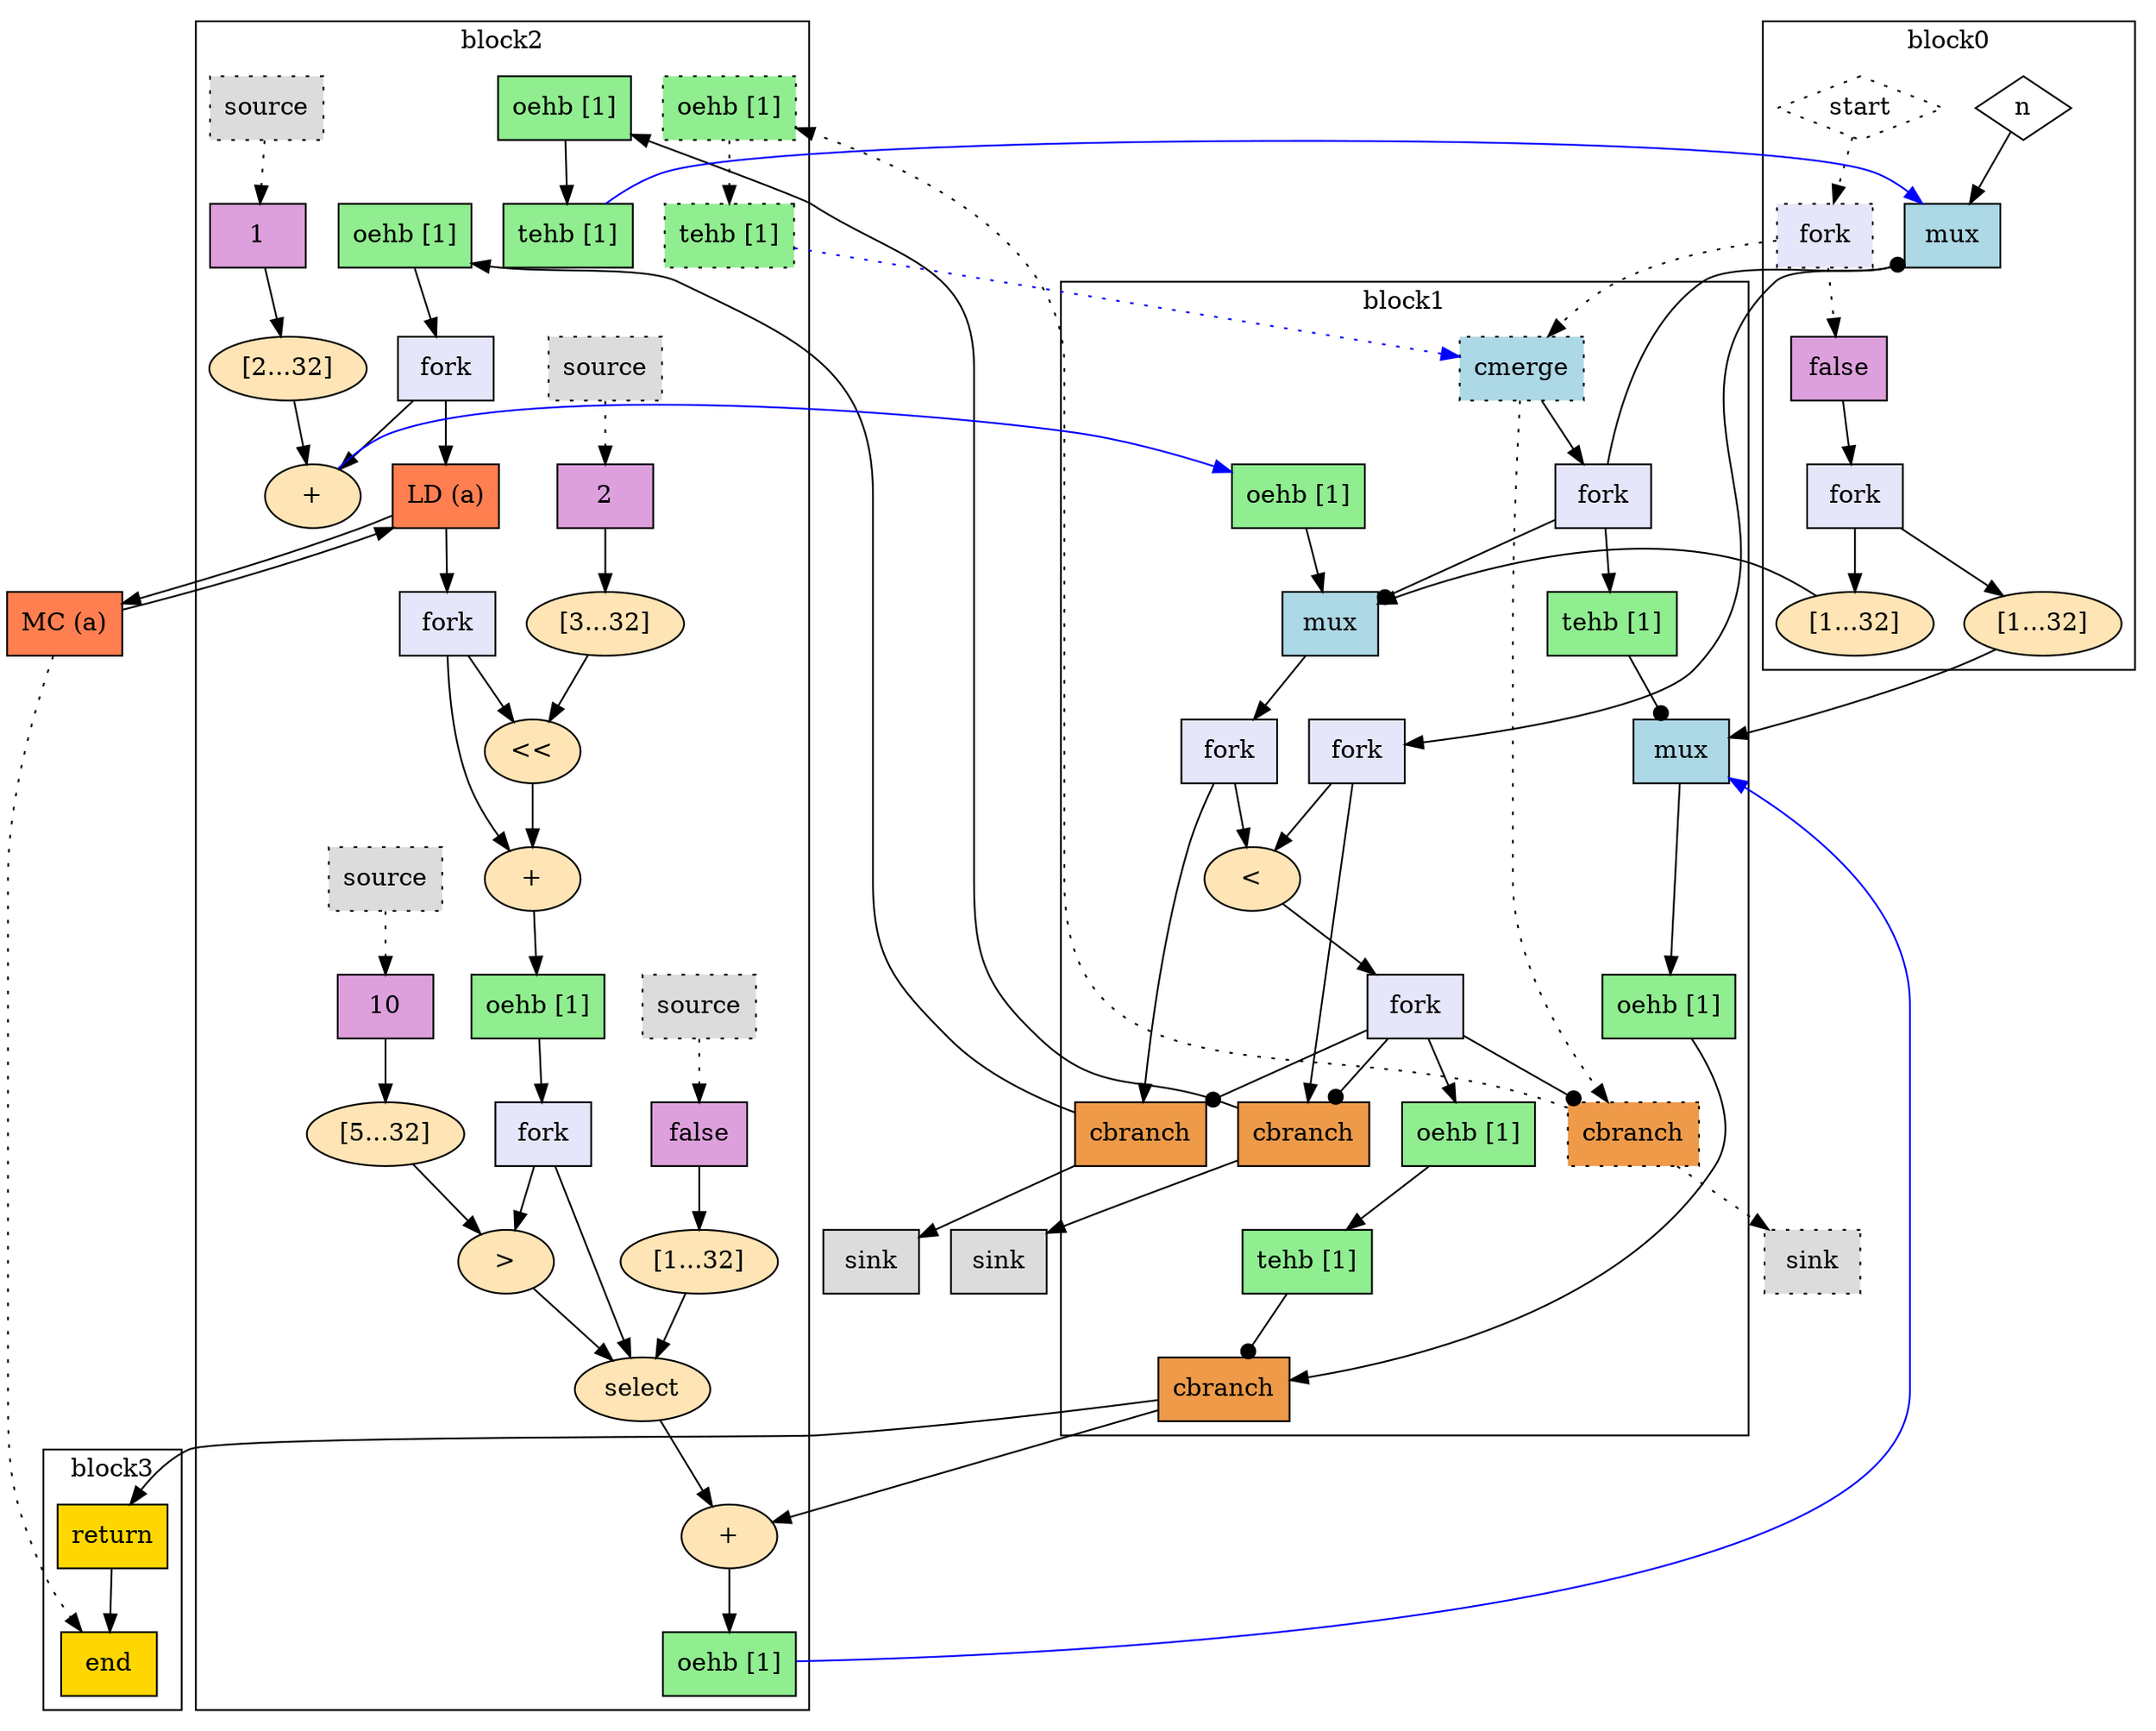 Digraph G {
  splines=spline;
  compound=true; // Allow edges between clusters
  // Units/Channels in BB 0
  subgraph "cluster0" {
    label="block0"
    // Units from function arguments
    "n" [mlir_op="handshake.func", shape=diamond, label="n", style="solid", ]
    "start" [mlir_op="handshake.func", shape=diamond, label="start", style="dotted", ]
    // Units in BB 0
    "fork0" [mlir_op="handshake.fork", label="fork", fillcolor=lavender, shape="box", style="filled, dotted", ]
    "constant0" [mlir_op="handshake.constant", label="false", fillcolor=plum, shape="box", style="filled", ]
    "fork1" [mlir_op="handshake.fork", label="fork", fillcolor=lavender, shape="box", style="filled", ]
    "extsi5" [mlir_op="arith.extsi", label="[1...32]", fillcolor=moccasin, shape="oval", style="filled", ]
    "extsi6" [mlir_op="arith.extsi", label="[1...32]", fillcolor=moccasin, shape="oval", style="filled", ]
    // Channels from function arguments
    "n" -> "mux2" [style="solid", dir="both", arrowtail="none", arrowhead="normal", ]
    "start" -> "fork0" [style="dotted", dir="both", arrowtail="none", arrowhead="normal", ]
    // Channels in BB 0
    "fork0" -> "constant0" [style="dotted", dir="both", arrowtail="none", arrowhead="normal", ]
    "constant0" -> "fork1" [style="solid", dir="both", arrowtail="none", arrowhead="normal", ]
    "fork1" -> "extsi5" [style="solid", dir="both", arrowtail="none", arrowhead="normal", ]
    "fork1" -> "extsi6" [style="solid", dir="both", arrowtail="none", arrowhead="normal", ]
  }
  // Units/Channels in BB 1
  subgraph "cluster1" {
    label="block1"
    // Units in BB 1
    "oehb7" [mlir_op="handshake.oehb", label="oehb [1]", fillcolor=lightgreen, shape="box", style="filled", ]
    "mux0" [mlir_op="handshake.mux", label="mux", fillcolor=lightblue, shape="box", style="filled", ]
    "fork2" [mlir_op="handshake.fork", label="fork", fillcolor=lavender, shape="box", style="filled", ]
    "tehb0" [mlir_op="handshake.tehb", label="tehb [1]", fillcolor=lightgreen, shape="box", style="filled", ]
    "mux1" [mlir_op="handshake.mux", label="mux", fillcolor=lightblue, shape="box", style="filled", ]
    "mux2" [mlir_op="handshake.mux", label="mux", fillcolor=lightblue, shape="box", style="filled", ]
    "fork3" [mlir_op="handshake.fork", label="fork", fillcolor=lavender, shape="box", style="filled", ]
    "control_merge3" [mlir_op="handshake.control_merge", label="cmerge", fillcolor=lightblue, shape="box", style="filled, dotted", ]
    "fork4" [mlir_op="handshake.fork", label="fork", fillcolor=lavender, shape="box", style="filled", ]
    "cmpi1" [mlir_op="arith.cmpi<", label="<", fillcolor=moccasin, shape="oval", style="filled", ]
    "fork5" [mlir_op="handshake.fork", label="fork", fillcolor=lavender, shape="box", style="filled", ]
    "cond_br1" [mlir_op="handshake.cond_br", label="cbranch", fillcolor=tan2, shape="box", style="filled", ]
    "cond_br2" [mlir_op="handshake.cond_br", label="cbranch", fillcolor=tan2, shape="box", style="filled", ]
    "oehb0" [mlir_op="handshake.oehb", label="oehb [1]", fillcolor=lightgreen, shape="box", style="filled", ]
    "oehb1" [mlir_op="handshake.oehb", label="oehb [1]", fillcolor=lightgreen, shape="box", style="filled", ]
    "tehb1" [mlir_op="handshake.tehb", label="tehb [1]", fillcolor=lightgreen, shape="box", style="filled", ]
    "cond_br3" [mlir_op="handshake.cond_br", label="cbranch", fillcolor=tan2, shape="box", style="filled", ]
    "cond_br4" [mlir_op="handshake.cond_br", label="cbranch", fillcolor=tan2, shape="box", style="filled, dotted", ]
    // Channels in BB 1
    "oehb7" -> "mux0" [style="solid", dir="both", arrowtail="none", arrowhead="normal", ]
    "mux0" -> "fork2" [style="solid", dir="both", arrowtail="none", arrowhead="normal", ]
    "fork2" -> "cond_br2" [style="solid", dir="both", arrowtail="none", arrowhead="normal", ]
    "fork2" -> "cmpi1" [style="solid", dir="both", arrowtail="none", arrowhead="normal", ]
    "tehb0" -> "mux1" [style="solid", dir="both", arrowtail="none", arrowhead="dot", ]
    "mux1" -> "oehb0" [style="solid", dir="both", arrowtail="none", arrowhead="normal", ]
    "mux2" -> "fork3" [style="solid", dir="both", arrowtail="none", arrowhead="normal", ]
    "fork3" -> "cond_br1" [style="solid", dir="both", arrowtail="none", arrowhead="normal", ]
    "fork3" -> "cmpi1" [style="solid", dir="both", arrowtail="none", arrowhead="normal", ]
    "control_merge3" -> "cond_br4" [style="dotted", dir="both", arrowtail="none", arrowhead="normal", ]
    "control_merge3" -> "fork4" [style="solid", dir="both", arrowtail="none", arrowhead="normal", ]
    "fork4" -> "mux2" [style="solid", dir="both", arrowtail="none", arrowhead="dot", ]
    "fork4" -> "tehb0" [style="solid", dir="both", arrowtail="none", arrowhead="normal", ]
    "fork4" -> "mux0" [style="solid", dir="both", arrowtail="none", arrowhead="dot", ]
    "cmpi1" -> "fork5" [style="solid", dir="both", arrowtail="none", arrowhead="normal", ]
    "fork5" -> "cond_br4" [style="solid", dir="both", arrowtail="none", arrowhead="dot", ]
    "fork5" -> "oehb1" [style="solid", dir="both", arrowtail="none", arrowhead="normal", ]
    "fork5" -> "cond_br2" [style="solid", dir="both", arrowtail="none", arrowhead="dot", ]
    "fork5" -> "cond_br1" [style="solid", dir="both", arrowtail="none", arrowhead="dot", ]
    "oehb0" -> "cond_br3" [style="solid", dir="both", arrowtail="none", arrowhead="normal", ]
    "oehb1" -> "tehb1" [style="solid", dir="both", arrowtail="none", arrowhead="normal", ]
    "tehb1" -> "cond_br3" [style="solid", dir="both", arrowtail="none", arrowhead="dot", ]
  }
  // Units/Channels in BB 2
  subgraph "cluster2" {
    label="block2"
    // Units in BB 2
    "oehb2" [mlir_op="handshake.oehb", label="oehb [1]", fillcolor=lightgreen, shape="box", style="filled", ]
    "tehb2" [mlir_op="handshake.tehb", label="tehb [1]", fillcolor=lightgreen, shape="box", style="filled", ]
    "oehb3" [mlir_op="handshake.oehb", label="oehb [1]", fillcolor=lightgreen, shape="box", style="filled", ]
    "fork6" [mlir_op="handshake.fork", label="fork", fillcolor=lavender, shape="box", style="filled", ]
    "oehb4" [mlir_op="handshake.oehb", label="oehb [1]", fillcolor=lightgreen, shape="box", style="filled, dotted", ]
    "tehb3" [mlir_op="handshake.tehb", label="tehb [1]", fillcolor=lightgreen, shape="box", style="filled, dotted", ]
    "source0" [mlir_op="handshake.source", label="source", fillcolor=gainsboro, shape="box", style="filled, dotted", ]
    "constant4" [mlir_op="handshake.constant", label="1", fillcolor=plum, shape="box", style="filled", ]
    "extsi1" [mlir_op="arith.extsi", label="[2...32]", fillcolor=moccasin, shape="oval", style="filled", ]
    "source1" [mlir_op="handshake.source", label="source", fillcolor=gainsboro, shape="box", style="filled, dotted", ]
    "constant9" [mlir_op="handshake.constant", label="10", fillcolor=plum, shape="box", style="filled", ]
    "extsi2" [mlir_op="arith.extsi", label="[5...32]", fillcolor=moccasin, shape="oval", style="filled", ]
    "source2" [mlir_op="handshake.source", label="source", fillcolor=gainsboro, shape="box", style="filled, dotted", ]
    "constant10" [mlir_op="handshake.constant", label="false", fillcolor=plum, shape="box", style="filled", ]
    "extsi3" [mlir_op="arith.extsi", label="[1...32]", fillcolor=moccasin, shape="oval", style="filled", ]
    "source3" [mlir_op="handshake.source", label="source", fillcolor=gainsboro, shape="box", style="filled, dotted", ]
    "constant11" [mlir_op="handshake.constant", label="2", fillcolor=plum, shape="box", style="filled", ]
    "extsi4" [mlir_op="arith.extsi", label="[3...32]", fillcolor=moccasin, shape="oval", style="filled", ]
    "mc_load0" [mlir_op="handshake.mc_load", label="LD (a)", fillcolor=coral, shape="box", style="filled", ]
    "fork7" [mlir_op="handshake.fork", label="fork", fillcolor=lavender, shape="box", style="filled", ]
    "shli0" [mlir_op="arith.shli", label="<<", fillcolor=moccasin, shape="oval", style="filled", ]
    "addi2" [mlir_op="arith.addi", label="+", fillcolor=moccasin, shape="oval", style="filled", ]
    "oehb5" [mlir_op="handshake.oehb", label="oehb [1]", fillcolor=lightgreen, shape="box", style="filled", ]
    "fork8" [mlir_op="handshake.fork", label="fork", fillcolor=lavender, shape="box", style="filled", ]
    "cmpi0" [mlir_op="arith.cmpi>", label=">", fillcolor=moccasin, shape="oval", style="filled", ]
    "select0" [mlir_op="arith.select", label="select", fillcolor=moccasin, shape="oval", style="filled", ]
    "addi1" [mlir_op="arith.addi", label="+", fillcolor=moccasin, shape="oval", style="filled", ]
    "addi0" [mlir_op="arith.addi", label="+", fillcolor=moccasin, shape="oval", style="filled", ]
    "oehb6" [mlir_op="handshake.oehb", label="oehb [1]", fillcolor=lightgreen, shape="box", style="filled", ]
    // Channels in BB 2
    "oehb2" -> "tehb2" [style="solid", dir="both", arrowtail="none", arrowhead="normal", ]
    "oehb3" -> "fork6" [style="solid", dir="both", arrowtail="none", arrowhead="normal", ]
    "fork6" -> "addi0" [style="solid", dir="both", arrowtail="none", arrowhead="normal", ]
    "fork6" -> "mc_load0" [style="solid", dir="both", arrowtail="none", arrowhead="normal", ]
    "oehb4" -> "tehb3" [style="dotted", dir="both", arrowtail="none", arrowhead="normal", ]
    "source0" -> "constant4" [style="dotted", dir="both", arrowtail="none", arrowhead="normal", ]
    "constant4" -> "extsi1" [style="solid", dir="both", arrowtail="none", arrowhead="normal", ]
    "extsi1" -> "addi0" [style="solid", dir="both", arrowtail="none", arrowhead="normal", ]
    "source1" -> "constant9" [style="dotted", dir="both", arrowtail="none", arrowhead="normal", ]
    "constant9" -> "extsi2" [style="solid", dir="both", arrowtail="none", arrowhead="normal", ]
    "extsi2" -> "cmpi0" [style="solid", dir="both", arrowtail="none", arrowhead="normal", ]
    "source2" -> "constant10" [style="dotted", dir="both", arrowtail="none", arrowhead="normal", ]
    "constant10" -> "extsi3" [style="solid", dir="both", arrowtail="none", arrowhead="normal", ]
    "extsi3" -> "select0" [style="solid", dir="both", arrowtail="none", arrowhead="normal", ]
    "source3" -> "constant11" [style="dotted", dir="both", arrowtail="none", arrowhead="normal", ]
    "constant11" -> "extsi4" [style="solid", dir="both", arrowtail="none", arrowhead="normal", ]
    "extsi4" -> "shli0" [style="solid", dir="both", arrowtail="none", arrowhead="normal", ]
    "mc_load0" -> "fork7" [style="solid", dir="both", arrowtail="none", arrowhead="normal", ]
    "fork7" -> "addi2" [style="solid", dir="both", arrowtail="none", arrowhead="normal", ]
    "fork7" -> "shli0" [style="solid", dir="both", arrowtail="none", arrowhead="normal", ]
    "shli0" -> "addi2" [style="solid", dir="both", arrowtail="none", arrowhead="normal", ]
    "addi2" -> "oehb5" [style="solid", dir="both", arrowtail="none", arrowhead="normal", ]
    "oehb5" -> "fork8" [style="solid", dir="both", arrowtail="none", arrowhead="normal", ]
    "fork8" -> "select0" [style="solid", dir="both", arrowtail="none", arrowhead="normal", ]
    "fork8" -> "cmpi0" [style="solid", dir="both", arrowtail="none", arrowhead="normal", ]
    "cmpi0" -> "select0" [style="solid", dir="both", arrowtail="none", arrowhead="normal", ]
    "select0" -> "addi1" [style="solid", dir="both", arrowtail="none", arrowhead="normal", ]
    "addi1" -> "oehb6" [style="solid", dir="both", arrowtail="none", arrowhead="normal", ]
  }
  // Units/Channels in BB 3
  subgraph "cluster3" {
    label="block3"
    // Units in BB 3
    "return1" [mlir_op="handshake.return", label="return", fillcolor=gold, shape="box", style="filled", ]
    "end0" [mlir_op="handshake.end", label="end", fillcolor=gold, shape="box", style="filled", ]
    // Channels in BB 3
    "return1" -> "end0" [style="solid", dir="both", arrowtail="none", arrowhead="normal", ]
  }
  // Units outside of all basic blocks
  "mem_controller0" [mlir_op="handshake.mem_controller", label="MC (a)", fillcolor=coral, shape="box", style="filled", ]
  "sink0" [mlir_op="handshake.sink", label="sink", fillcolor=gainsboro, shape="box", style="filled", ]
  "sink1" [mlir_op="handshake.sink", label="sink", fillcolor=gainsboro, shape="box", style="filled", ]
  "sink2" [mlir_op="handshake.sink", label="sink", fillcolor=gainsboro, shape="box", style="filled, dotted", ]
  // Channels outgoing of BB 0
  "fork0" -> "control_merge3" [style="dotted", dir="both", arrowtail="none", arrowhead="normal", ]
  "extsi5" -> "mux0" [style="solid", dir="both", arrowtail="none", arrowhead="normal", ]
  "extsi6" -> "mux1" [style="solid", dir="both", arrowtail="none", arrowhead="normal", ]
  // Channels outgoing of BB 1
  "cond_br1" -> "oehb2" [style="solid", dir="both", arrowtail="none", arrowhead="normal", ]
  "cond_br1" -> "sink0" [style="solid", dir="both", arrowtail="none", arrowhead="normal", ]
  "cond_br2" -> "oehb3" [style="solid", dir="both", arrowtail="none", arrowhead="normal", ]
  "cond_br2" -> "sink1" [style="solid", dir="both", arrowtail="none", arrowhead="normal", ]
  "cond_br3" -> "addi1" [style="solid", dir="both", arrowtail="none", arrowhead="normal", ]
  "cond_br3" -> "return1" [style="solid", dir="both", arrowtail="none", arrowhead="normal", ]
  "cond_br4" -> "oehb4" [style="dotted", dir="both", arrowtail="none", arrowhead="normal", ]
  "cond_br4" -> "sink2" [style="dotted", dir="both", arrowtail="none", arrowhead="normal", ]
  // Channels outgoing of BB 2
  "tehb2" -> "mux2" [style="solid", dir="both", arrowtail="none", arrowhead="normal",  color="blue"]
  "tehb3" -> "control_merge3" [style="dotted", dir="both", arrowtail="none", arrowhead="normal",  color="blue"]
  "mc_load0" -> "mem_controller0" [style="solid", dir="both", arrowtail="none", arrowhead="normal", ]
  "addi0" -> "oehb7" [style="solid", dir="both", arrowtail="none", arrowhead="normal",  color="blue"]
  "oehb6" -> "mux1" [style="solid", dir="both", arrowtail="none", arrowhead="normal",  color="blue"]
  // Channels outside of all basic blocks
  "mem_controller0" -> "mc_load0" [style="solid", dir="both", arrowtail="none", arrowhead="normal", ]
  "mem_controller0" -> "end0" [style="dotted", dir="both", arrowtail="none", arrowhead="normal", ]
}
